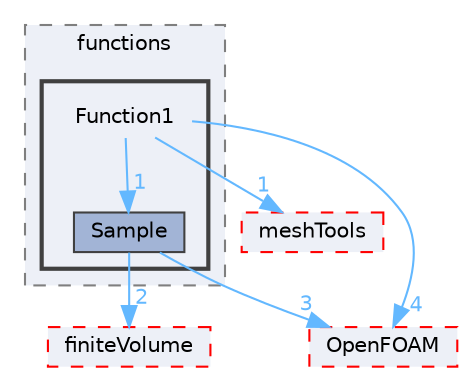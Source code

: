digraph "src/sampling/functions/Function1"
{
 // LATEX_PDF_SIZE
  bgcolor="transparent";
  edge [fontname=Helvetica,fontsize=10,labelfontname=Helvetica,labelfontsize=10];
  node [fontname=Helvetica,fontsize=10,shape=box,height=0.2,width=0.4];
  compound=true
  subgraph clusterdir_e3ccea2034ec2e0590ea1beda6b3de5c {
    graph [ bgcolor="#edf0f7", pencolor="grey50", label="functions", fontname=Helvetica,fontsize=10 style="filled,dashed", URL="dir_e3ccea2034ec2e0590ea1beda6b3de5c.html",tooltip=""]
  subgraph clusterdir_3e7b09d9b36087a59b55eef57db16dad {
    graph [ bgcolor="#edf0f7", pencolor="grey25", label="", fontname=Helvetica,fontsize=10 style="filled,bold", URL="dir_3e7b09d9b36087a59b55eef57db16dad.html",tooltip=""]
    dir_3e7b09d9b36087a59b55eef57db16dad [shape=plaintext, label="Function1"];
  dir_41ee3edbc81dab9c52931bccc400f96f [label="Sample", fillcolor="#a2b4d6", color="grey25", style="filled", URL="dir_41ee3edbc81dab9c52931bccc400f96f.html",tooltip=""];
  }
  }
  dir_ae30ad0bef50cf391b24c614251bb9fd [label="meshTools", fillcolor="#edf0f7", color="red", style="filled,dashed", URL="dir_ae30ad0bef50cf391b24c614251bb9fd.html",tooltip=""];
  dir_c5473ff19b20e6ec4dfe5c310b3778a8 [label="OpenFOAM", fillcolor="#edf0f7", color="red", style="filled,dashed", URL="dir_c5473ff19b20e6ec4dfe5c310b3778a8.html",tooltip=""];
  dir_9bd15774b555cf7259a6fa18f99fe99b [label="finiteVolume", fillcolor="#edf0f7", color="red", style="filled,dashed", URL="dir_9bd15774b555cf7259a6fa18f99fe99b.html",tooltip=""];
  dir_3e7b09d9b36087a59b55eef57db16dad->dir_41ee3edbc81dab9c52931bccc400f96f [headlabel="1", labeldistance=1.5 headhref="dir_001510_003392.html" href="dir_001510_003392.html" color="steelblue1" fontcolor="steelblue1"];
  dir_3e7b09d9b36087a59b55eef57db16dad->dir_ae30ad0bef50cf391b24c614251bb9fd [headlabel="1", labeldistance=1.5 headhref="dir_001510_002382.html" href="dir_001510_002382.html" color="steelblue1" fontcolor="steelblue1"];
  dir_3e7b09d9b36087a59b55eef57db16dad->dir_c5473ff19b20e6ec4dfe5c310b3778a8 [headlabel="4", labeldistance=1.5 headhref="dir_001510_002695.html" href="dir_001510_002695.html" color="steelblue1" fontcolor="steelblue1"];
  dir_41ee3edbc81dab9c52931bccc400f96f->dir_9bd15774b555cf7259a6fa18f99fe99b [headlabel="2", labeldistance=1.5 headhref="dir_003392_001387.html" href="dir_003392_001387.html" color="steelblue1" fontcolor="steelblue1"];
  dir_41ee3edbc81dab9c52931bccc400f96f->dir_c5473ff19b20e6ec4dfe5c310b3778a8 [headlabel="3", labeldistance=1.5 headhref="dir_003392_002695.html" href="dir_003392_002695.html" color="steelblue1" fontcolor="steelblue1"];
}
